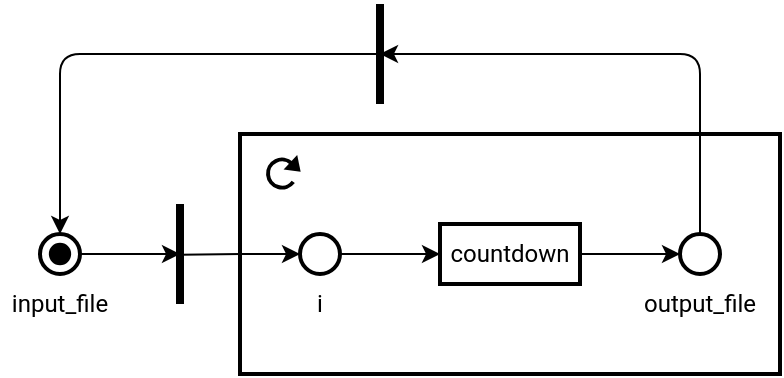 <mxfile version="21.6.8" type="device">
  <diagram name="Page-1" id="4mFLurpTBYpLGZBFoFjS">
    <mxGraphModel dx="1000" dy="699" grid="1" gridSize="10" guides="1" tooltips="1" connect="1" arrows="1" fold="1" page="1" pageScale="1" pageWidth="1169" pageHeight="827" math="0" shadow="0">
      <root>
        <mxCell id="0" />
        <mxCell id="1" parent="0" />
        <mxCell id="dfudUUUSqXMP-2oU-Ngx-14" value="" style="rounded=0;whiteSpace=wrap;html=1;fillColor=none;strokeWidth=2;" parent="1" vertex="1">
          <mxGeometry x="180" y="260" width="270" height="120" as="geometry" />
        </mxCell>
        <mxCell id="cye6MK2p7TntERCzml5D-14" style="edgeStyle=orthogonalEdgeStyle;rounded=0;orthogonalLoop=1;jettySize=auto;html=1;exitX=1;exitY=0.5;exitDx=0;exitDy=0;" parent="1" source="cye6MK2p7TntERCzml5D-4" edge="1">
          <mxGeometry relative="1" as="geometry">
            <mxPoint x="400" y="320" as="targetPoint" />
          </mxGeometry>
        </mxCell>
        <mxCell id="cye6MK2p7TntERCzml5D-4" value="countdown" style="rounded=0;whiteSpace=wrap;html=1;strokeWidth=2;fontFamily=Roboto;fillColor=none;" parent="1" vertex="1">
          <mxGeometry x="280" y="305" width="70" height="30" as="geometry" />
        </mxCell>
        <mxCell id="TfYRDRgUCOHrISM08wnL-7" style="edgeStyle=orthogonalEdgeStyle;rounded=1;orthogonalLoop=1;jettySize=auto;html=1;exitX=0.5;exitY=0;exitDx=0;exitDy=0;" edge="1" parent="1" source="cye6MK2p7TntERCzml5D-12">
          <mxGeometry relative="1" as="geometry">
            <mxPoint x="250" y="220" as="targetPoint" />
            <Array as="points">
              <mxPoint x="410" y="220" />
              <mxPoint x="260" y="220" />
            </Array>
          </mxGeometry>
        </mxCell>
        <mxCell id="cye6MK2p7TntERCzml5D-12" value="" style="ellipse;whiteSpace=wrap;html=1;aspect=fixed;strokeWidth=2;container=0;fillColor=none;" parent="1" vertex="1">
          <mxGeometry x="400" y="310" width="20" height="20" as="geometry" />
        </mxCell>
        <mxCell id="cye6MK2p7TntERCzml5D-21" value="output_file" style="text;html=1;strokeColor=none;fillColor=none;align=center;verticalAlign=middle;whiteSpace=wrap;rounded=0;fontFamily=Roboto;" parent="1" vertex="1">
          <mxGeometry x="380" y="330" width="60" height="30" as="geometry" />
        </mxCell>
        <mxCell id="dfudUUUSqXMP-2oU-Ngx-9" style="edgeStyle=orthogonalEdgeStyle;rounded=0;orthogonalLoop=1;jettySize=auto;html=1;exitX=1;exitY=0.5;exitDx=0;exitDy=0;" parent="1" edge="1">
          <mxGeometry relative="1" as="geometry">
            <mxPoint x="150" y="320" as="targetPoint" />
            <mxPoint x="100" y="320" as="sourcePoint" />
          </mxGeometry>
        </mxCell>
        <mxCell id="dfudUUUSqXMP-2oU-Ngx-8" value="" style="endArrow=none;html=1;rounded=0;strokeWidth=4;" parent="1" edge="1">
          <mxGeometry width="50" height="50" relative="1" as="geometry">
            <mxPoint x="150" y="345" as="sourcePoint" />
            <mxPoint x="150" y="295" as="targetPoint" />
          </mxGeometry>
        </mxCell>
        <mxCell id="dfudUUUSqXMP-2oU-Ngx-12" style="edgeStyle=orthogonalEdgeStyle;rounded=0;orthogonalLoop=1;jettySize=auto;html=1;exitX=1;exitY=0.5;exitDx=0;exitDy=0;entryX=0;entryY=0.5;entryDx=0;entryDy=0;" parent="1" source="dfudUUUSqXMP-2oU-Ngx-10" target="cye6MK2p7TntERCzml5D-4" edge="1">
          <mxGeometry relative="1" as="geometry" />
        </mxCell>
        <mxCell id="dfudUUUSqXMP-2oU-Ngx-13" style="edgeStyle=orthogonalEdgeStyle;rounded=0;orthogonalLoop=1;jettySize=auto;html=1;exitX=0;exitY=0.5;exitDx=0;exitDy=0;startArrow=classic;startFill=1;endArrow=none;endFill=0;" parent="1" source="dfudUUUSqXMP-2oU-Ngx-10" edge="1">
          <mxGeometry relative="1" as="geometry">
            <mxPoint x="150" y="320.333" as="targetPoint" />
          </mxGeometry>
        </mxCell>
        <mxCell id="dfudUUUSqXMP-2oU-Ngx-10" value="" style="ellipse;whiteSpace=wrap;html=1;aspect=fixed;strokeWidth=2;container=0;fillColor=none;" parent="1" vertex="1">
          <mxGeometry x="210" y="310" width="20" height="20" as="geometry" />
        </mxCell>
        <mxCell id="dfudUUUSqXMP-2oU-Ngx-11" value="i" style="text;html=1;strokeColor=none;fillColor=none;align=center;verticalAlign=middle;whiteSpace=wrap;rounded=0;fontFamily=Roboto;" parent="1" vertex="1">
          <mxGeometry x="190" y="330" width="60" height="30" as="geometry" />
        </mxCell>
        <mxCell id="dfudUUUSqXMP-2oU-Ngx-21" value="" style="verticalLabelPosition=bottom;verticalAlign=top;html=1;shape=mxgraph.basic.arc;startAngle=0.332;endAngle=0.1;strokeWidth=2;strokeColor=default;rotation=7;" parent="1" vertex="1">
          <mxGeometry x="194.01" y="272.78" width="13.99" height="13.99" as="geometry" />
        </mxCell>
        <mxCell id="dfudUUUSqXMP-2oU-Ngx-22" value="" style="verticalLabelPosition=bottom;verticalAlign=top;html=1;shape=mxgraph.basic.acute_triangle;dx=0.5;fillColor=#000000;strokeColor=none;rotation=133;aspect=fixed;" parent="1" vertex="1">
          <mxGeometry x="202.757" y="273.007" width="10" height="7" as="geometry" />
        </mxCell>
        <mxCell id="dfudUUUSqXMP-2oU-Ngx-29" value="input_file" style="text;html=1;strokeColor=none;fillColor=none;align=center;verticalAlign=middle;whiteSpace=wrap;rounded=0;fontFamily=Roboto;" parent="1" vertex="1">
          <mxGeometry x="60" y="330" width="60" height="30" as="geometry" />
        </mxCell>
        <mxCell id="TfYRDRgUCOHrISM08wnL-4" value="" style="group" vertex="1" connectable="0" parent="1">
          <mxGeometry x="80" y="310" width="20" height="20" as="geometry" />
        </mxCell>
        <mxCell id="TfYRDRgUCOHrISM08wnL-9" style="edgeStyle=orthogonalEdgeStyle;rounded=1;orthogonalLoop=1;jettySize=auto;html=1;exitX=0.5;exitY=0;exitDx=0;exitDy=0;startArrow=classic;startFill=1;endArrow=none;endFill=0;" edge="1" parent="TfYRDRgUCOHrISM08wnL-4" source="TfYRDRgUCOHrISM08wnL-5">
          <mxGeometry relative="1" as="geometry">
            <mxPoint x="170" y="-90" as="targetPoint" />
            <Array as="points">
              <mxPoint x="10" y="-90" />
            </Array>
          </mxGeometry>
        </mxCell>
        <mxCell id="TfYRDRgUCOHrISM08wnL-5" value="" style="ellipse;whiteSpace=wrap;html=1;aspect=fixed;strokeWidth=2;container=0;fillColor=none;" vertex="1" parent="TfYRDRgUCOHrISM08wnL-4">
          <mxGeometry width="20" height="20" as="geometry" />
        </mxCell>
        <mxCell id="TfYRDRgUCOHrISM08wnL-6" value="" style="ellipse;whiteSpace=wrap;html=1;aspect=fixed;fillColor=#000000;" vertex="1" parent="TfYRDRgUCOHrISM08wnL-4">
          <mxGeometry x="4.925" y="4.925" width="10.155" height="10.155" as="geometry" />
        </mxCell>
        <mxCell id="TfYRDRgUCOHrISM08wnL-8" value="" style="endArrow=none;html=1;rounded=0;strokeWidth=4;" edge="1" parent="1">
          <mxGeometry width="50" height="50" relative="1" as="geometry">
            <mxPoint x="250" y="245" as="sourcePoint" />
            <mxPoint x="250" y="195" as="targetPoint" />
          </mxGeometry>
        </mxCell>
      </root>
    </mxGraphModel>
  </diagram>
</mxfile>
